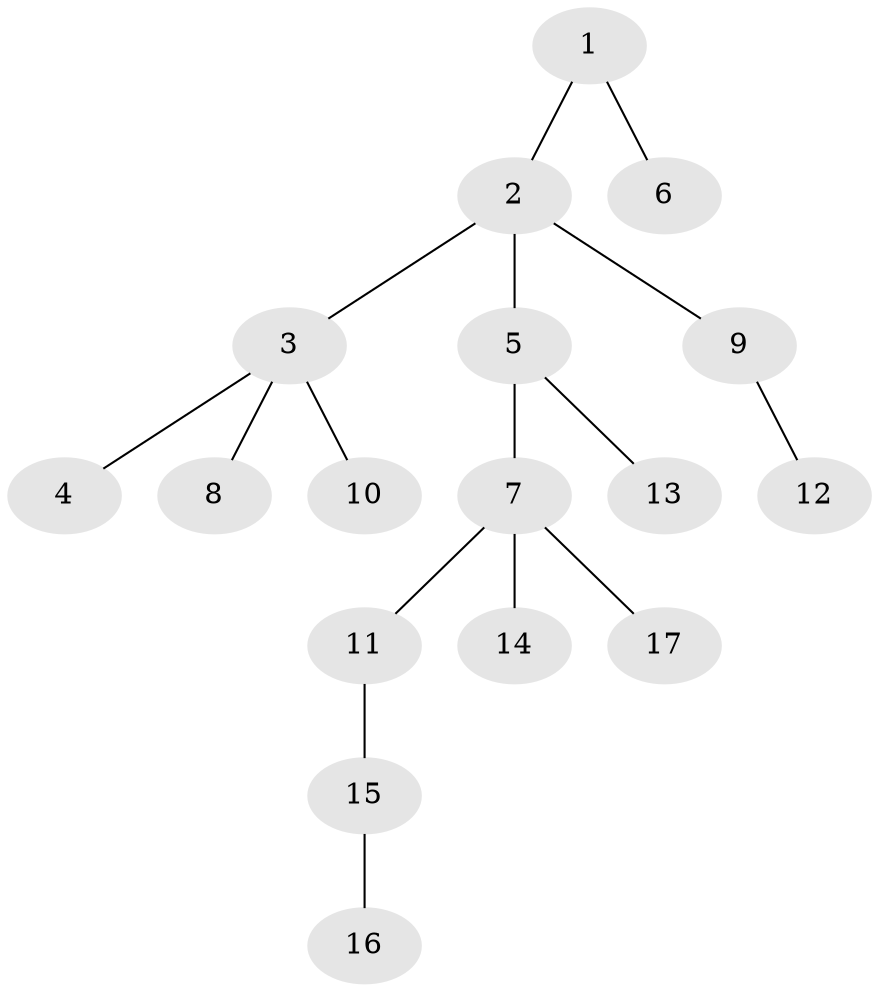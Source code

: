 // original degree distribution, {3: 0.14285714285714285, 6: 0.05357142857142857, 4: 0.017857142857142856, 5: 0.03571428571428571, 1: 0.5357142857142857, 2: 0.21428571428571427}
// Generated by graph-tools (version 1.1) at 2025/51/03/04/25 22:51:35]
// undirected, 17 vertices, 16 edges
graph export_dot {
  node [color=gray90,style=filled];
  1;
  2;
  3;
  4;
  5;
  6;
  7;
  8;
  9;
  10;
  11;
  12;
  13;
  14;
  15;
  16;
  17;
  1 -- 2 [weight=1.0];
  1 -- 6 [weight=1.0];
  2 -- 3 [weight=1.0];
  2 -- 5 [weight=1.0];
  2 -- 9 [weight=1.0];
  3 -- 4 [weight=1.0];
  3 -- 8 [weight=1.0];
  3 -- 10 [weight=1.0];
  5 -- 7 [weight=2.0];
  5 -- 13 [weight=1.0];
  7 -- 11 [weight=1.0];
  7 -- 14 [weight=1.0];
  7 -- 17 [weight=1.0];
  9 -- 12 [weight=1.0];
  11 -- 15 [weight=1.0];
  15 -- 16 [weight=1.0];
}
